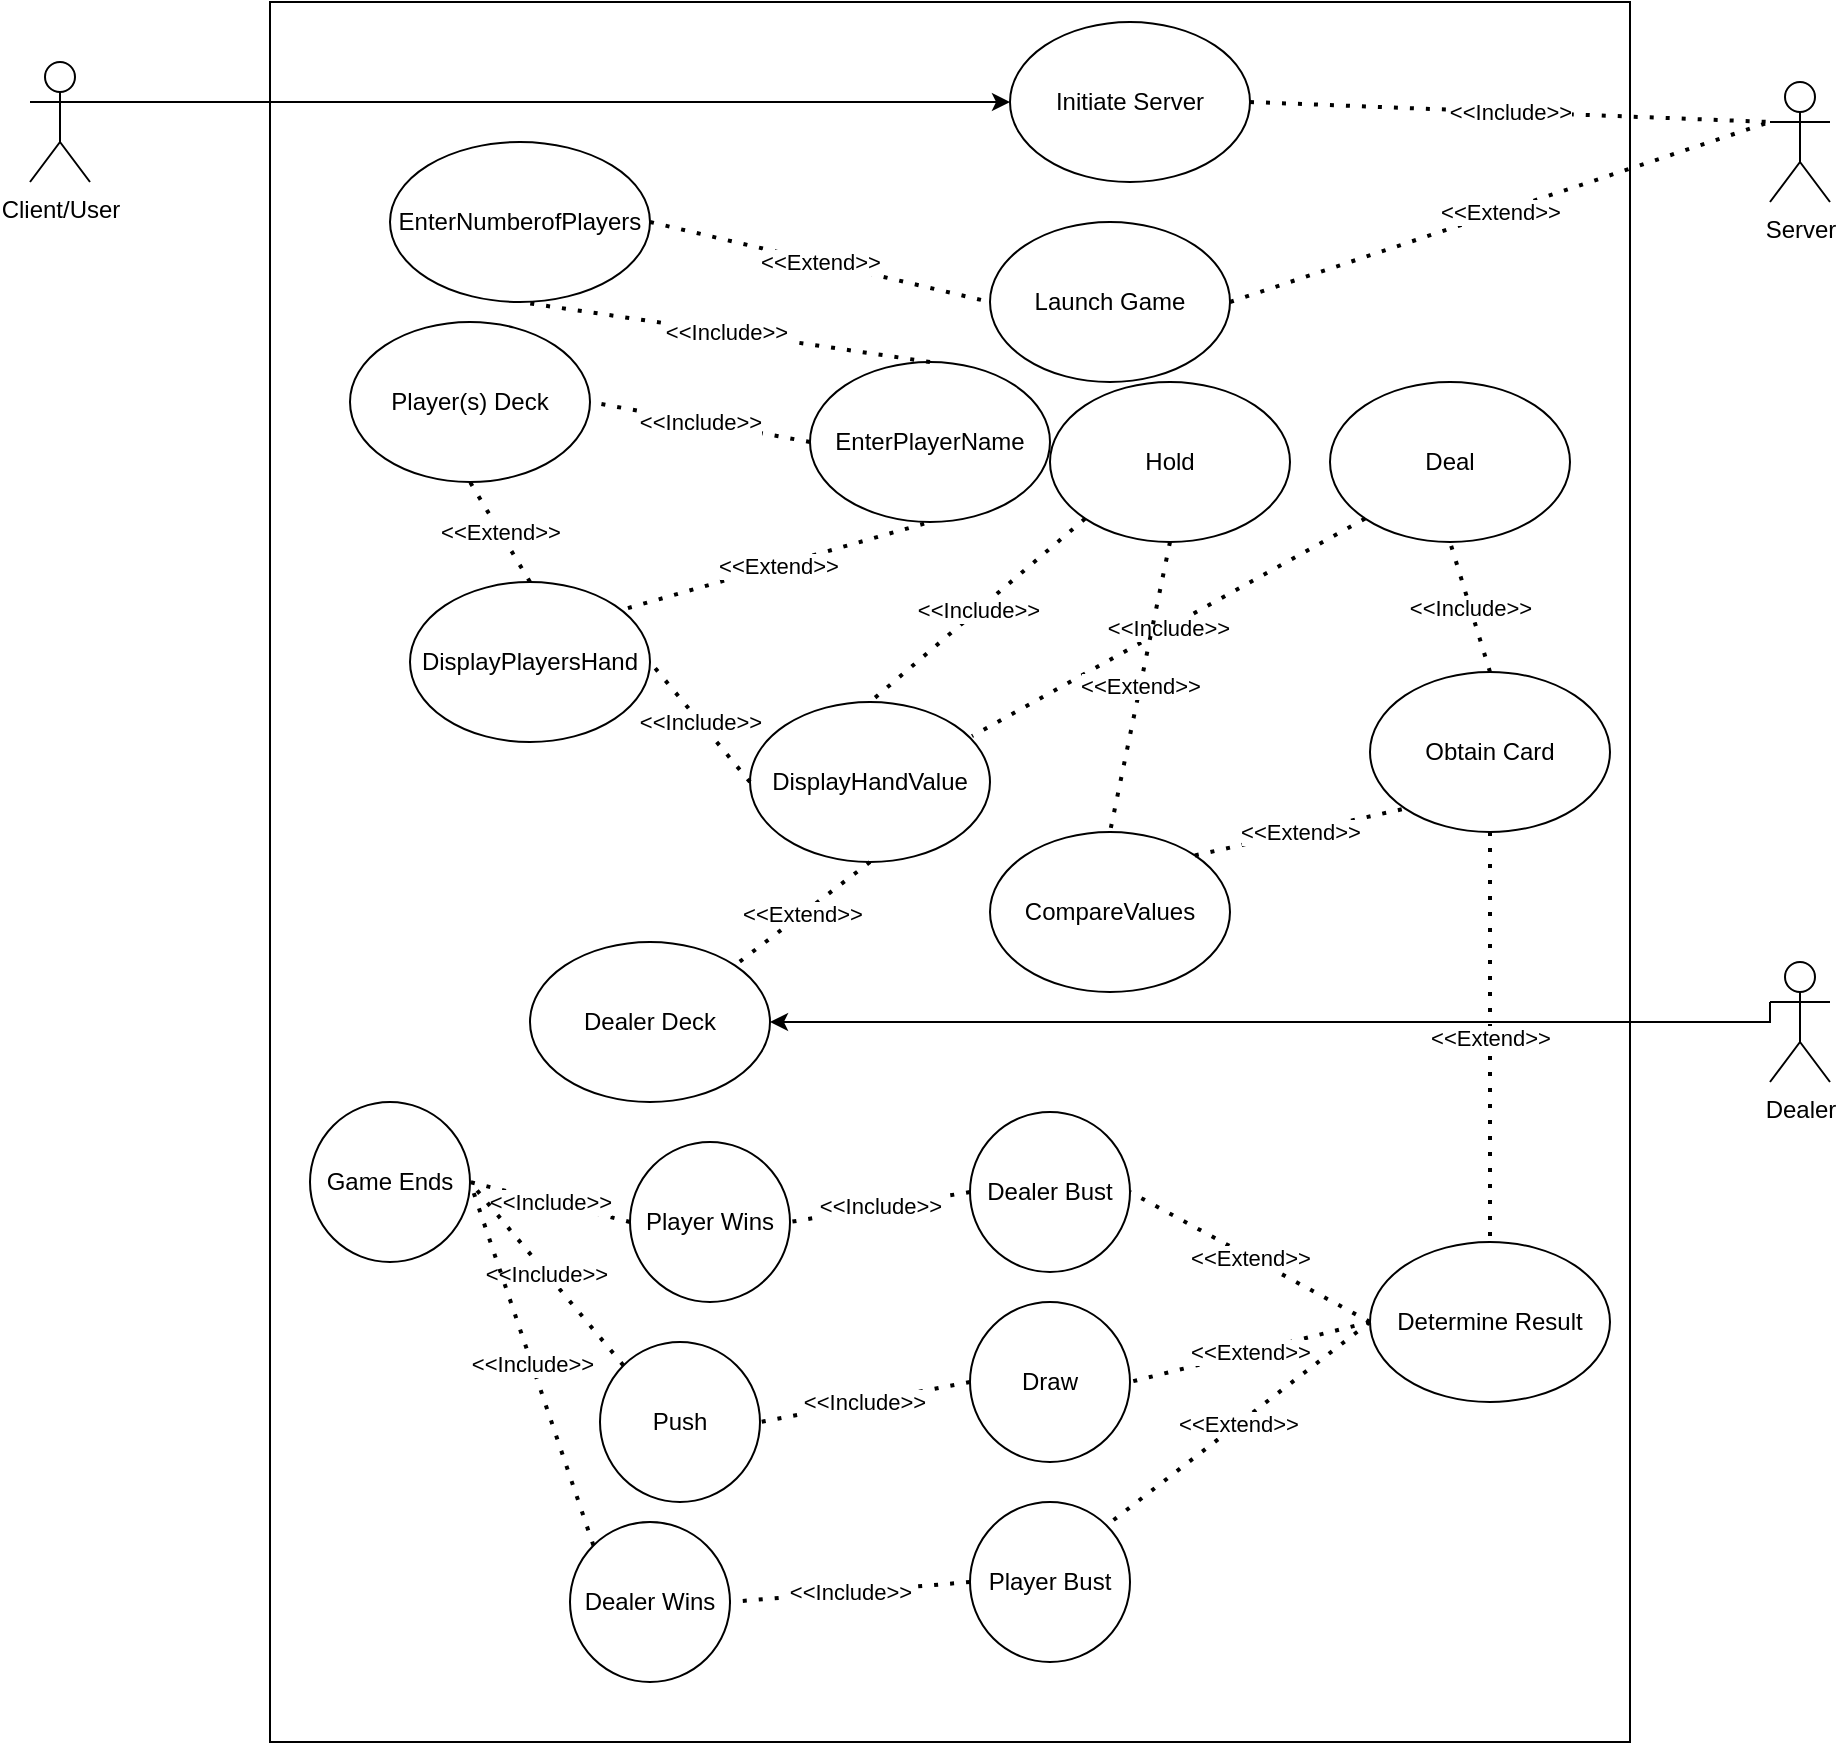 <mxfile version="15.8.7" type="device"><diagram id="KCh9FW3xfdImS03yubvR" name="Page-1"><mxGraphModel dx="2500" dy="1008" grid="1" gridSize="10" guides="1" tooltips="1" connect="1" arrows="1" fold="1" page="1" pageScale="1" pageWidth="827" pageHeight="1169" math="0" shadow="0"><root><mxCell id="0"/><mxCell id="1" parent="0"/><mxCell id="tz0GZTvE4a4AN30JOemP-1" value="" style="rounded=0;whiteSpace=wrap;html=1;" parent="1" vertex="1"><mxGeometry x="-260" y="20" width="680" height="870" as="geometry"/></mxCell><mxCell id="tz0GZTvE4a4AN30JOemP-15" style="edgeStyle=orthogonalEdgeStyle;rounded=0;orthogonalLoop=1;jettySize=auto;html=1;entryX=0;entryY=0.5;entryDx=0;entryDy=0;" parent="1" source="tz0GZTvE4a4AN30JOemP-2" target="tz0GZTvE4a4AN30JOemP-10" edge="1"><mxGeometry relative="1" as="geometry"><Array as="points"><mxPoint x="-265" y="70"/></Array></mxGeometry></mxCell><mxCell id="tz0GZTvE4a4AN30JOemP-2" value="Client/User" style="shape=umlActor;verticalLabelPosition=bottom;verticalAlign=top;html=1;outlineConnect=0;" parent="1" vertex="1"><mxGeometry x="-380" y="50" width="30" height="60" as="geometry"/></mxCell><mxCell id="tz0GZTvE4a4AN30JOemP-3" value="Server" style="shape=umlActor;verticalLabelPosition=bottom;verticalAlign=top;html=1;outlineConnect=0;" parent="1" vertex="1"><mxGeometry x="490" y="60" width="30" height="60" as="geometry"/></mxCell><mxCell id="tz0GZTvE4a4AN30JOemP-20" style="edgeStyle=orthogonalEdgeStyle;rounded=0;orthogonalLoop=1;jettySize=auto;html=1;exitX=0;exitY=0.333;exitDx=0;exitDy=0;exitPerimeter=0;entryX=1;entryY=0.5;entryDx=0;entryDy=0;" parent="1" source="tz0GZTvE4a4AN30JOemP-4" target="tz0GZTvE4a4AN30JOemP-11" edge="1"><mxGeometry relative="1" as="geometry"><Array as="points"><mxPoint x="490" y="530"/></Array></mxGeometry></mxCell><mxCell id="tz0GZTvE4a4AN30JOemP-4" value="Dealer" style="shape=umlActor;verticalLabelPosition=bottom;verticalAlign=top;html=1;outlineConnect=0;" parent="1" vertex="1"><mxGeometry x="490" y="500" width="30" height="60" as="geometry"/></mxCell><mxCell id="tz0GZTvE4a4AN30JOemP-5" value="Launch Game" style="ellipse;whiteSpace=wrap;html=1;" parent="1" vertex="1"><mxGeometry x="100" y="130" width="120" height="80" as="geometry"/></mxCell><mxCell id="tz0GZTvE4a4AN30JOemP-6" value="EnterNumberofPlayers" style="ellipse;whiteSpace=wrap;html=1;" parent="1" vertex="1"><mxGeometry x="-200" y="90" width="130" height="80" as="geometry"/></mxCell><mxCell id="tz0GZTvE4a4AN30JOemP-7" value="Deal" style="ellipse;whiteSpace=wrap;html=1;" parent="1" vertex="1"><mxGeometry x="270" y="210" width="120" height="80" as="geometry"/></mxCell><mxCell id="tz0GZTvE4a4AN30JOemP-8" value="Hold" style="ellipse;whiteSpace=wrap;html=1;" parent="1" vertex="1"><mxGeometry x="130" y="210" width="120" height="80" as="geometry"/></mxCell><mxCell id="tz0GZTvE4a4AN30JOemP-9" value="DisplayHandValue" style="ellipse;whiteSpace=wrap;html=1;" parent="1" vertex="1"><mxGeometry x="-20" y="370" width="120" height="80" as="geometry"/></mxCell><mxCell id="tz0GZTvE4a4AN30JOemP-10" value="Initiate Server" style="ellipse;whiteSpace=wrap;html=1;" parent="1" vertex="1"><mxGeometry x="110" y="30" width="120" height="80" as="geometry"/></mxCell><mxCell id="tz0GZTvE4a4AN30JOemP-11" value="Dealer Deck" style="ellipse;whiteSpace=wrap;html=1;" parent="1" vertex="1"><mxGeometry x="-130" y="490" width="120" height="80" as="geometry"/></mxCell><mxCell id="tz0GZTvE4a4AN30JOemP-12" value="EnterPlayerName" style="ellipse;whiteSpace=wrap;html=1;" parent="1" vertex="1"><mxGeometry x="10" y="200" width="120" height="80" as="geometry"/></mxCell><mxCell id="tz0GZTvE4a4AN30JOemP-13" value="Player(s) Deck" style="ellipse;whiteSpace=wrap;html=1;" parent="1" vertex="1"><mxGeometry x="-220" y="180" width="120" height="80" as="geometry"/></mxCell><mxCell id="tz0GZTvE4a4AN30JOemP-14" value="DisplayPlayersHand" style="ellipse;whiteSpace=wrap;html=1;" parent="1" vertex="1"><mxGeometry x="-190" y="310" width="120" height="80" as="geometry"/></mxCell><mxCell id="tz0GZTvE4a4AN30JOemP-16" value="&amp;lt;&amp;lt;Include&amp;gt;&amp;gt;" style="endArrow=none;dashed=1;html=1;dashPattern=1 3;strokeWidth=2;rounded=0;exitX=1;exitY=0.5;exitDx=0;exitDy=0;entryX=0;entryY=0.333;entryDx=0;entryDy=0;entryPerimeter=0;" parent="1" source="tz0GZTvE4a4AN30JOemP-10" target="tz0GZTvE4a4AN30JOemP-3" edge="1"><mxGeometry width="50" height="50" relative="1" as="geometry"><mxPoint x="260" y="160" as="sourcePoint"/><mxPoint x="310" y="110" as="targetPoint"/></mxGeometry></mxCell><mxCell id="tz0GZTvE4a4AN30JOemP-17" value="&amp;lt;&amp;lt;Extend&amp;gt;&amp;gt;" style="endArrow=none;dashed=1;html=1;dashPattern=1 3;strokeWidth=2;rounded=0;exitX=1;exitY=0.5;exitDx=0;exitDy=0;entryX=0;entryY=0.333;entryDx=0;entryDy=0;entryPerimeter=0;" parent="1" source="tz0GZTvE4a4AN30JOemP-5" target="tz0GZTvE4a4AN30JOemP-3" edge="1"><mxGeometry width="50" height="50" relative="1" as="geometry"><mxPoint x="270" y="180" as="sourcePoint"/><mxPoint x="320" y="130" as="targetPoint"/></mxGeometry></mxCell><mxCell id="tz0GZTvE4a4AN30JOemP-18" value="&amp;lt;&amp;lt;Include&amp;gt;&amp;gt;" style="endArrow=none;dashed=1;html=1;dashPattern=1 3;strokeWidth=2;rounded=0;entryX=0.5;entryY=1;entryDx=0;entryDy=0;exitX=0.5;exitY=0;exitDx=0;exitDy=0;" parent="1" source="tz0GZTvE4a4AN30JOemP-12" target="tz0GZTvE4a4AN30JOemP-6" edge="1"><mxGeometry width="50" height="50" relative="1" as="geometry"><mxPoint x="-110" y="280" as="sourcePoint"/><mxPoint x="-60" y="230" as="targetPoint"/></mxGeometry></mxCell><mxCell id="tz0GZTvE4a4AN30JOemP-19" value="&amp;lt;&amp;lt;Extend&amp;gt;&amp;gt;" style="endArrow=none;dashed=1;html=1;dashPattern=1 3;strokeWidth=2;rounded=0;exitX=1;exitY=0.5;exitDx=0;exitDy=0;entryX=0;entryY=0.5;entryDx=0;entryDy=0;" parent="1" source="tz0GZTvE4a4AN30JOemP-6" target="tz0GZTvE4a4AN30JOemP-5" edge="1"><mxGeometry width="50" height="50" relative="1" as="geometry"><mxPoint x="30" y="230" as="sourcePoint"/><mxPoint x="80" y="180" as="targetPoint"/></mxGeometry></mxCell><mxCell id="tz0GZTvE4a4AN30JOemP-21" value="&amp;lt;&amp;lt;Extend&amp;gt;&amp;gt;" style="endArrow=none;dashed=1;html=1;dashPattern=1 3;strokeWidth=2;rounded=0;entryX=0.5;entryY=1;entryDx=0;entryDy=0;exitX=0.908;exitY=0.163;exitDx=0;exitDy=0;exitPerimeter=0;" parent="1" source="tz0GZTvE4a4AN30JOemP-14" target="tz0GZTvE4a4AN30JOemP-12" edge="1"><mxGeometry width="50" height="50" relative="1" as="geometry"><mxPoint x="-130" y="310" as="sourcePoint"/><mxPoint x="-80" y="260" as="targetPoint"/></mxGeometry></mxCell><mxCell id="tz0GZTvE4a4AN30JOemP-22" value="&amp;lt;&amp;lt;Include&amp;gt;&amp;gt;" style="endArrow=none;dashed=1;html=1;dashPattern=1 3;strokeWidth=2;rounded=0;entryX=1;entryY=0.5;entryDx=0;entryDy=0;exitX=0;exitY=0.5;exitDx=0;exitDy=0;" parent="1" source="tz0GZTvE4a4AN30JOemP-9" target="tz0GZTvE4a4AN30JOemP-14" edge="1"><mxGeometry width="50" height="50" relative="1" as="geometry"><mxPoint x="35" y="410" as="sourcePoint"/><mxPoint x="-80" y="380" as="targetPoint"/></mxGeometry></mxCell><mxCell id="tz0GZTvE4a4AN30JOemP-23" value="&amp;lt;&amp;lt;Include&amp;gt;&amp;gt;" style="endArrow=none;dashed=1;html=1;dashPattern=1 3;strokeWidth=2;rounded=0;entryX=0.925;entryY=0.213;entryDx=0;entryDy=0;exitX=0;exitY=1;exitDx=0;exitDy=0;entryPerimeter=0;" parent="1" source="tz0GZTvE4a4AN30JOemP-7" target="tz0GZTvE4a4AN30JOemP-9" edge="1"><mxGeometry width="50" height="50" relative="1" as="geometry"><mxPoint x="225" y="410" as="sourcePoint"/><mxPoint x="110" y="380" as="targetPoint"/></mxGeometry></mxCell><mxCell id="tz0GZTvE4a4AN30JOemP-24" value="&amp;lt;&amp;lt;Include&amp;gt;&amp;gt;" style="endArrow=none;dashed=1;html=1;dashPattern=1 3;strokeWidth=2;rounded=0;entryX=0.5;entryY=0;entryDx=0;entryDy=0;exitX=0;exitY=1;exitDx=0;exitDy=0;" parent="1" source="tz0GZTvE4a4AN30JOemP-8" target="tz0GZTvE4a4AN30JOemP-9" edge="1"><mxGeometry width="50" height="50" relative="1" as="geometry"><mxPoint x="175" y="370" as="sourcePoint"/><mxPoint x="60" y="340" as="targetPoint"/></mxGeometry></mxCell><mxCell id="tz0GZTvE4a4AN30JOemP-26" value="&amp;lt;&amp;lt;Extend&amp;gt;&amp;gt;" style="endArrow=none;dashed=1;html=1;dashPattern=1 3;strokeWidth=2;rounded=0;entryX=0.5;entryY=1;entryDx=0;entryDy=0;exitX=0.5;exitY=0;exitDx=0;exitDy=0;" parent="1" source="tz0GZTvE4a4AN30JOemP-14" target="tz0GZTvE4a4AN30JOemP-13" edge="1"><mxGeometry width="50" height="50" relative="1" as="geometry"><mxPoint x="-180.0" y="286.52" as="sourcePoint"/><mxPoint x="-48.96" y="233.48" as="targetPoint"/></mxGeometry></mxCell><mxCell id="tz0GZTvE4a4AN30JOemP-27" value="Obtain Card" style="ellipse;whiteSpace=wrap;html=1;" parent="1" vertex="1"><mxGeometry x="290" y="355" width="120" height="80" as="geometry"/></mxCell><mxCell id="tz0GZTvE4a4AN30JOemP-28" value="CompareValues" style="ellipse;whiteSpace=wrap;html=1;" parent="1" vertex="1"><mxGeometry x="100" y="435" width="120" height="80" as="geometry"/></mxCell><mxCell id="tz0GZTvE4a4AN30JOemP-29" value="&amp;lt;&amp;lt;Include&amp;gt;&amp;gt;" style="endArrow=none;dashed=1;html=1;dashPattern=1 3;strokeWidth=2;rounded=0;entryX=0.5;entryY=1;entryDx=0;entryDy=0;exitX=0.5;exitY=0;exitDx=0;exitDy=0;" parent="1" source="tz0GZTvE4a4AN30JOemP-27" target="tz0GZTvE4a4AN30JOemP-7" edge="1"><mxGeometry width="50" height="50" relative="1" as="geometry"><mxPoint x="380" y="360" as="sourcePoint"/><mxPoint x="330" y="300" as="targetPoint"/></mxGeometry></mxCell><mxCell id="tz0GZTvE4a4AN30JOemP-31" value="&amp;lt;&amp;lt;Extend&amp;gt;&amp;gt;" style="endArrow=none;dashed=1;html=1;dashPattern=1 3;strokeWidth=2;rounded=0;entryX=1;entryY=0;entryDx=0;entryDy=0;exitX=0.5;exitY=1;exitDx=0;exitDy=0;" parent="1" source="tz0GZTvE4a4AN30JOemP-9" target="tz0GZTvE4a4AN30JOemP-11" edge="1"><mxGeometry width="50" height="50" relative="1" as="geometry"><mxPoint x="-60.0" y="551.52" as="sourcePoint"/><mxPoint x="91.04" y="508.48" as="targetPoint"/></mxGeometry></mxCell><mxCell id="tz0GZTvE4a4AN30JOemP-32" value="&amp;lt;&amp;lt;Extend&amp;gt;&amp;gt;" style="endArrow=none;dashed=1;html=1;dashPattern=1 3;strokeWidth=2;rounded=0;entryX=0.5;entryY=0;entryDx=0;entryDy=0;exitX=0.5;exitY=1;exitDx=0;exitDy=0;" parent="1" source="tz0GZTvE4a4AN30JOemP-8" target="tz0GZTvE4a4AN30JOemP-28" edge="1"><mxGeometry width="50" height="50" relative="1" as="geometry"><mxPoint x="108.96" y="398.04" as="sourcePoint"/><mxPoint x="260" y="355" as="targetPoint"/></mxGeometry></mxCell><mxCell id="tz0GZTvE4a4AN30JOemP-33" value="&amp;lt;&amp;lt;Extend&amp;gt;&amp;gt;" style="endArrow=none;dashed=1;html=1;dashPattern=1 3;strokeWidth=2;rounded=0;entryX=0;entryY=1;entryDx=0;entryDy=0;exitX=1;exitY=0;exitDx=0;exitDy=0;" parent="1" source="tz0GZTvE4a4AN30JOemP-28" target="tz0GZTvE4a4AN30JOemP-27" edge="1"><mxGeometry width="50" height="50" relative="1" as="geometry"><mxPoint x="138.96" y="431.52" as="sourcePoint"/><mxPoint x="290" y="388.48" as="targetPoint"/></mxGeometry></mxCell><mxCell id="tz0GZTvE4a4AN30JOemP-34" value="Determine Result" style="ellipse;whiteSpace=wrap;html=1;" parent="1" vertex="1"><mxGeometry x="290" y="640" width="120" height="80" as="geometry"/></mxCell><mxCell id="tz0GZTvE4a4AN30JOemP-35" value="&amp;lt;&amp;lt;Extend&amp;gt;&amp;gt;" style="endArrow=none;dashed=1;html=1;dashPattern=1 3;strokeWidth=2;rounded=0;entryX=0.5;entryY=0;entryDx=0;entryDy=0;exitX=0.5;exitY=1;exitDx=0;exitDy=0;" parent="1" source="tz0GZTvE4a4AN30JOemP-27" target="tz0GZTvE4a4AN30JOemP-34" edge="1"><mxGeometry width="50" height="50" relative="1" as="geometry"><mxPoint x="311.21" y="478" as="sourcePoint"/><mxPoint x="348.784" y="574.716" as="targetPoint"/></mxGeometry></mxCell><mxCell id="tz0GZTvE4a4AN30JOemP-36" value="Dealer Bust" style="ellipse;whiteSpace=wrap;html=1;aspect=fixed;" parent="1" vertex="1"><mxGeometry x="90" y="575" width="80" height="80" as="geometry"/></mxCell><mxCell id="tz0GZTvE4a4AN30JOemP-37" value="Push" style="ellipse;whiteSpace=wrap;html=1;aspect=fixed;" parent="1" vertex="1"><mxGeometry x="-95" y="690" width="80" height="80" as="geometry"/></mxCell><mxCell id="tz0GZTvE4a4AN30JOemP-38" value="Dealer Wins" style="ellipse;whiteSpace=wrap;html=1;aspect=fixed;" parent="1" vertex="1"><mxGeometry x="-110" y="780" width="80" height="80" as="geometry"/></mxCell><mxCell id="tz0GZTvE4a4AN30JOemP-39" value="Player Wins" style="ellipse;whiteSpace=wrap;html=1;aspect=fixed;" parent="1" vertex="1"><mxGeometry x="-80" y="590" width="80" height="80" as="geometry"/></mxCell><mxCell id="tz0GZTvE4a4AN30JOemP-40" value="Draw" style="ellipse;whiteSpace=wrap;html=1;aspect=fixed;" parent="1" vertex="1"><mxGeometry x="90" y="670" width="80" height="80" as="geometry"/></mxCell><mxCell id="tz0GZTvE4a4AN30JOemP-41" value="Player Bust" style="ellipse;whiteSpace=wrap;html=1;aspect=fixed;" parent="1" vertex="1"><mxGeometry x="90" y="770" width="80" height="80" as="geometry"/></mxCell><mxCell id="tz0GZTvE4a4AN30JOemP-43" value="Game Ends" style="ellipse;whiteSpace=wrap;html=1;aspect=fixed;" parent="1" vertex="1"><mxGeometry x="-240" y="570" width="80" height="80" as="geometry"/></mxCell><mxCell id="tz0GZTvE4a4AN30JOemP-44" value="&amp;lt;&amp;lt;Extend&amp;gt;&amp;gt;" style="endArrow=none;dashed=1;html=1;dashPattern=1 3;strokeWidth=2;rounded=0;exitX=0;exitY=0.5;exitDx=0;exitDy=0;entryX=1;entryY=0;entryDx=0;entryDy=0;" parent="1" source="tz0GZTvE4a4AN30JOemP-34" target="tz0GZTvE4a4AN30JOemP-41" edge="1"><mxGeometry width="50" height="50" relative="1" as="geometry"><mxPoint x="250" y="670" as="sourcePoint"/><mxPoint x="220" y="790" as="targetPoint"/></mxGeometry></mxCell><mxCell id="tz0GZTvE4a4AN30JOemP-45" value="&amp;lt;&amp;lt;Extend&amp;gt;&amp;gt;" style="endArrow=none;dashed=1;html=1;dashPattern=1 3;strokeWidth=2;rounded=0;exitX=0;exitY=0.5;exitDx=0;exitDy=0;entryX=1;entryY=0.5;entryDx=0;entryDy=0;" parent="1" source="tz0GZTvE4a4AN30JOemP-34" target="tz0GZTvE4a4AN30JOemP-36" edge="1"><mxGeometry width="50" height="50" relative="1" as="geometry"><mxPoint x="300.0" y="690" as="sourcePoint"/><mxPoint x="208.284" y="791.716" as="targetPoint"/></mxGeometry></mxCell><mxCell id="tz0GZTvE4a4AN30JOemP-46" value="&amp;lt;&amp;lt;Extend&amp;gt;&amp;gt;" style="endArrow=none;dashed=1;html=1;dashPattern=1 3;strokeWidth=2;rounded=0;exitX=0;exitY=0.5;exitDx=0;exitDy=0;entryX=1;entryY=0.5;entryDx=0;entryDy=0;" parent="1" source="tz0GZTvE4a4AN30JOemP-34" target="tz0GZTvE4a4AN30JOemP-40" edge="1"><mxGeometry width="50" height="50" relative="1" as="geometry"><mxPoint x="250.0" y="629.14" as="sourcePoint"/><mxPoint x="158.284" y="730.856" as="targetPoint"/></mxGeometry></mxCell><mxCell id="tz0GZTvE4a4AN30JOemP-47" value="&amp;lt;&amp;lt;Include&amp;gt;&amp;gt;" style="endArrow=none;dashed=1;html=1;dashPattern=1 3;strokeWidth=2;rounded=0;entryX=1;entryY=0.5;entryDx=0;entryDy=0;exitX=0;exitY=0.5;exitDx=0;exitDy=0;" parent="1" source="tz0GZTvE4a4AN30JOemP-36" target="tz0GZTvE4a4AN30JOemP-39" edge="1"><mxGeometry width="50" height="50" relative="1" as="geometry"><mxPoint x="70.0" y="660" as="sourcePoint"/><mxPoint x="20" y="600" as="targetPoint"/></mxGeometry></mxCell><mxCell id="tz0GZTvE4a4AN30JOemP-48" value="&amp;lt;&amp;lt;Include&amp;gt;&amp;gt;" style="endArrow=none;dashed=1;html=1;dashPattern=1 3;strokeWidth=2;rounded=0;entryX=1;entryY=0.5;entryDx=0;entryDy=0;exitX=0;exitY=0.5;exitDx=0;exitDy=0;" parent="1" source="tz0GZTvE4a4AN30JOemP-39" target="tz0GZTvE4a4AN30JOemP-43" edge="1"><mxGeometry width="50" height="50" relative="1" as="geometry"><mxPoint y="690" as="sourcePoint"/><mxPoint x="-84" y="710" as="targetPoint"/></mxGeometry></mxCell><mxCell id="tz0GZTvE4a4AN30JOemP-49" value="&amp;lt;&amp;lt;Include&amp;gt;&amp;gt;" style="endArrow=none;dashed=1;html=1;dashPattern=1 3;strokeWidth=2;rounded=0;entryX=1;entryY=0.5;entryDx=0;entryDy=0;exitX=0;exitY=0.5;exitDx=0;exitDy=0;" parent="1" source="tz0GZTvE4a4AN30JOemP-40" target="tz0GZTvE4a4AN30JOemP-37" edge="1"><mxGeometry width="50" height="50" relative="1" as="geometry"><mxPoint x="104" y="630" as="sourcePoint"/><mxPoint x="20" y="650" as="targetPoint"/></mxGeometry></mxCell><mxCell id="tz0GZTvE4a4AN30JOemP-50" value="&amp;lt;&amp;lt;Include&amp;gt;&amp;gt;" style="endArrow=none;dashed=1;html=1;dashPattern=1 3;strokeWidth=2;rounded=0;entryX=1;entryY=0.5;entryDx=0;entryDy=0;exitX=0;exitY=0;exitDx=0;exitDy=0;" parent="1" source="tz0GZTvE4a4AN30JOemP-37" target="tz0GZTvE4a4AN30JOemP-43" edge="1"><mxGeometry width="50" height="50" relative="1" as="geometry"><mxPoint x="114" y="640" as="sourcePoint"/><mxPoint x="30" y="660" as="targetPoint"/></mxGeometry></mxCell><mxCell id="tz0GZTvE4a4AN30JOemP-51" value="&amp;lt;&amp;lt;Include&amp;gt;&amp;gt;" style="endArrow=none;dashed=1;html=1;dashPattern=1 3;strokeWidth=2;rounded=0;entryX=1;entryY=0.5;entryDx=0;entryDy=0;exitX=0;exitY=0.5;exitDx=0;exitDy=0;" parent="1" source="tz0GZTvE4a4AN30JOemP-41" target="tz0GZTvE4a4AN30JOemP-38" edge="1"><mxGeometry width="50" height="50" relative="1" as="geometry"><mxPoint x="124" y="650" as="sourcePoint"/><mxPoint x="40" y="670" as="targetPoint"/></mxGeometry></mxCell><mxCell id="tz0GZTvE4a4AN30JOemP-52" value="&amp;lt;&amp;lt;Include&amp;gt;&amp;gt;" style="endArrow=none;dashed=1;html=1;dashPattern=1 3;strokeWidth=2;rounded=0;entryX=1;entryY=0.5;entryDx=0;entryDy=0;exitX=0;exitY=0;exitDx=0;exitDy=0;" parent="1" source="tz0GZTvE4a4AN30JOemP-38" target="tz0GZTvE4a4AN30JOemP-43" edge="1"><mxGeometry width="50" height="50" relative="1" as="geometry"><mxPoint x="134" y="660" as="sourcePoint"/><mxPoint x="50" y="680" as="targetPoint"/></mxGeometry></mxCell><mxCell id="0qLOX4uFpXUDfE9O2jmD-1" value="&amp;lt;&amp;lt;Include&amp;gt;&amp;gt;" style="endArrow=none;dashed=1;html=1;dashPattern=1 3;strokeWidth=2;rounded=0;entryX=1;entryY=0.5;entryDx=0;entryDy=0;exitX=0;exitY=0.5;exitDx=0;exitDy=0;" edge="1" parent="1" source="tz0GZTvE4a4AN30JOemP-12" target="tz0GZTvE4a4AN30JOemP-13"><mxGeometry width="50" height="50" relative="1" as="geometry"><mxPoint x="7.574" y="218.284" as="sourcePoint"/><mxPoint x="-100" y="310" as="targetPoint"/></mxGeometry></mxCell></root></mxGraphModel></diagram></mxfile>